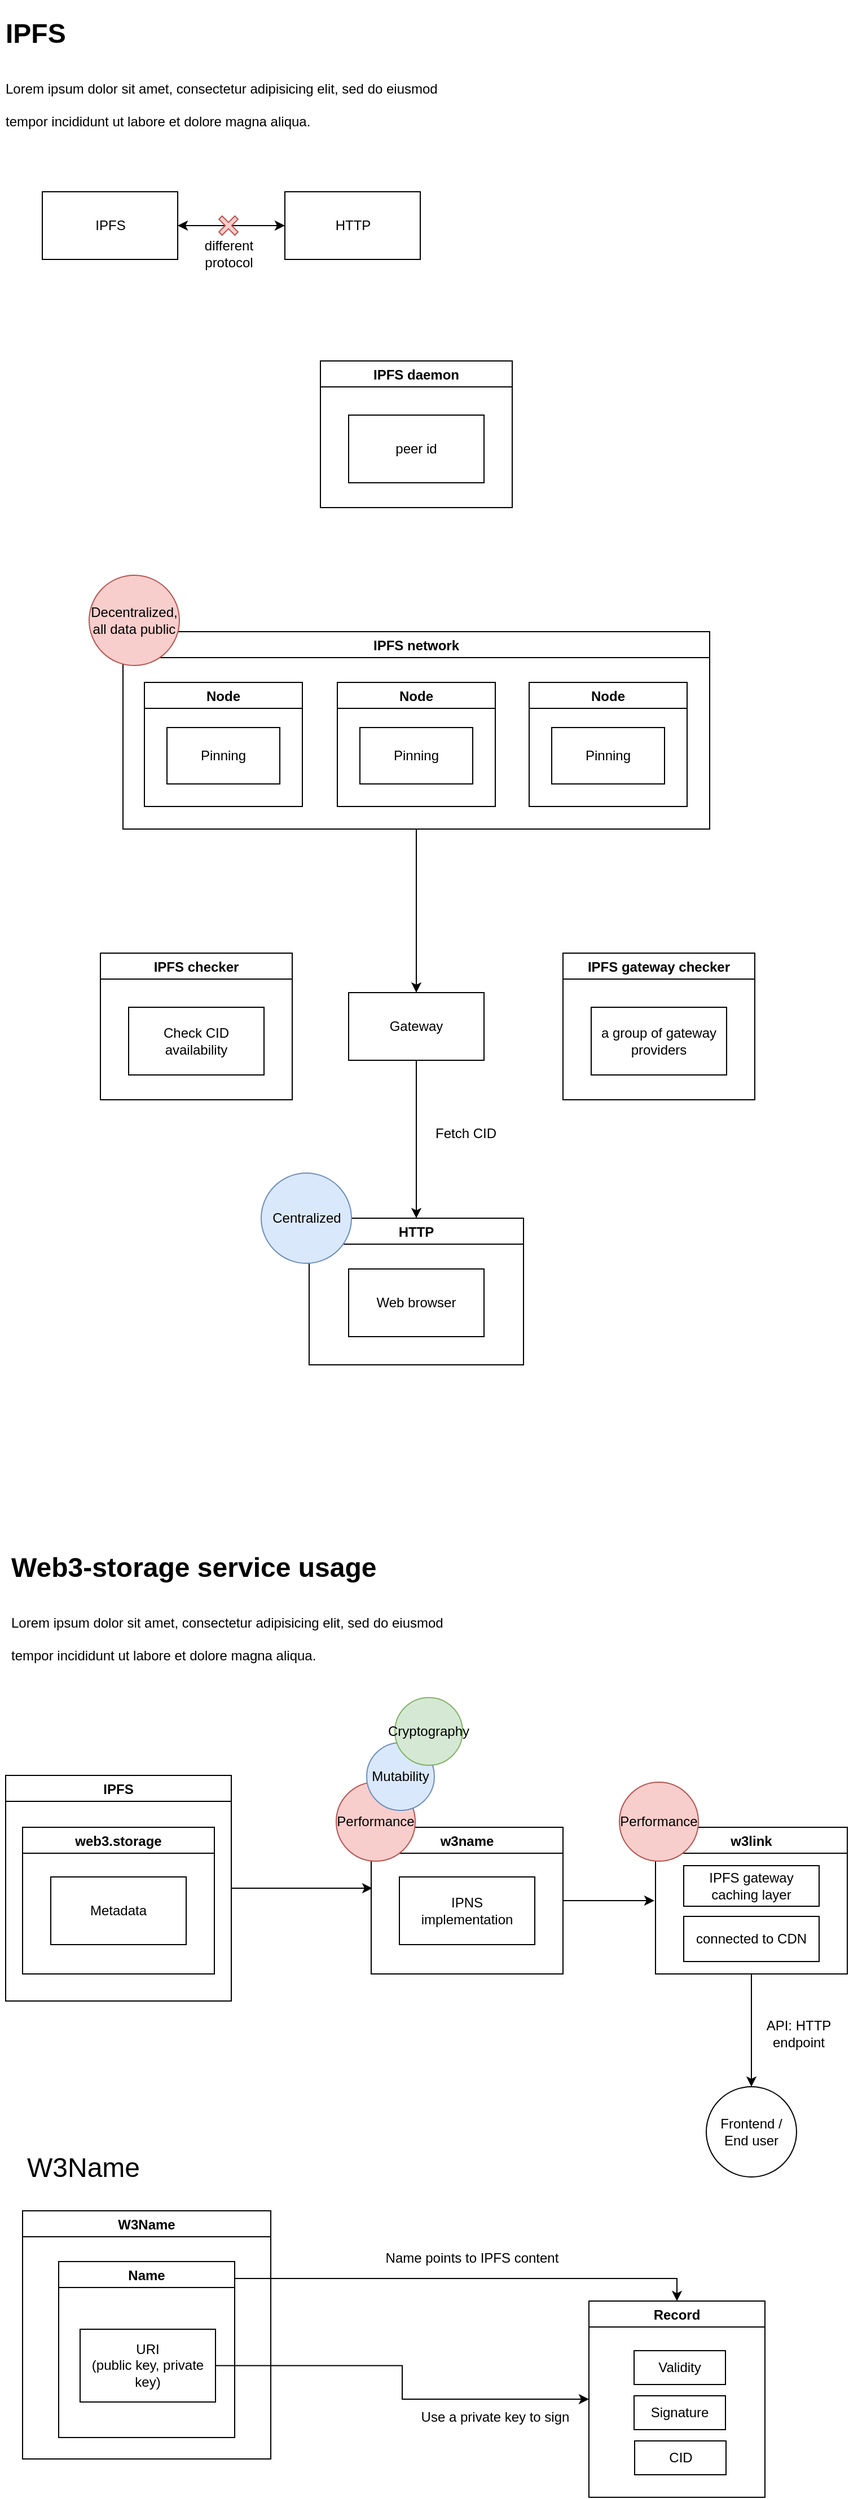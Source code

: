 <mxfile version="20.3.0" type="device"><diagram id="XFGtmGIGDxZv_TThBN2M" name="페이지-1"><mxGraphModel dx="728" dy="452" grid="1" gridSize="10" guides="1" tooltips="1" connect="1" arrows="1" fold="1" page="1" pageScale="1" pageWidth="827" pageHeight="1169" math="0" shadow="0"><root><mxCell id="0"/><mxCell id="1" parent="0"/><mxCell id="VTafEW3qZkk7vF_5u1MO-1" value="Node" style="swimlane;" parent="1" vertex="1"><mxGeometry x="168" y="635" width="140" height="110" as="geometry"/></mxCell><mxCell id="VTafEW3qZkk7vF_5u1MO-3" value="Pinning" style="rounded=0;whiteSpace=wrap;html=1;" parent="VTafEW3qZkk7vF_5u1MO-1" vertex="1"><mxGeometry x="20" y="40" width="100" height="50" as="geometry"/></mxCell><mxCell id="VTafEW3qZkk7vF_5u1MO-2" value="&lt;h1&gt;&lt;span&gt;IPFS&lt;/span&gt;&lt;/h1&gt;&lt;h1&gt;&lt;span style=&quot;font-size: 12px ; font-weight: normal&quot;&gt;Lorem ipsum dolor sit amet, consectetur adipisicing elit, sed do eiusmod tempor incididunt ut labore et dolore magna aliqua.&lt;/span&gt;&lt;br&gt;&lt;/h1&gt;" style="text;html=1;strokeColor=none;fillColor=none;spacing=5;spacingTop=-20;whiteSpace=wrap;overflow=hidden;rounded=0;" parent="1" vertex="1"><mxGeometry x="40" y="40" width="410" height="125" as="geometry"/></mxCell><mxCell id="VTafEW3qZkk7vF_5u1MO-6" value="Node" style="swimlane;" parent="1" vertex="1"><mxGeometry x="509" y="635" width="140" height="110" as="geometry"/></mxCell><mxCell id="VTafEW3qZkk7vF_5u1MO-7" value="Pinning" style="rounded=0;whiteSpace=wrap;html=1;" parent="VTafEW3qZkk7vF_5u1MO-6" vertex="1"><mxGeometry x="20" y="40" width="100" height="50" as="geometry"/></mxCell><mxCell id="VTafEW3qZkk7vF_5u1MO-14" style="edgeStyle=orthogonalEdgeStyle;rounded=0;orthogonalLoop=1;jettySize=auto;html=1;entryX=0.5;entryY=0;entryDx=0;entryDy=0;" parent="1" source="VTafEW3qZkk7vF_5u1MO-8" target="VTafEW3qZkk7vF_5u1MO-13" edge="1"><mxGeometry relative="1" as="geometry"/></mxCell><mxCell id="VTafEW3qZkk7vF_5u1MO-8" value="IPFS network" style="swimlane;" parent="1" vertex="1"><mxGeometry x="149" y="590" width="520" height="175" as="geometry"/></mxCell><mxCell id="VTafEW3qZkk7vF_5u1MO-16" value="Node" style="swimlane;" parent="VTafEW3qZkk7vF_5u1MO-8" vertex="1"><mxGeometry x="190" y="45" width="140" height="110" as="geometry"/></mxCell><mxCell id="VTafEW3qZkk7vF_5u1MO-17" value="Pinning" style="rounded=0;whiteSpace=wrap;html=1;" parent="VTafEW3qZkk7vF_5u1MO-16" vertex="1"><mxGeometry x="20" y="40" width="100" height="50" as="geometry"/></mxCell><mxCell id="VTafEW3qZkk7vF_5u1MO-18" value="Decentralized,&lt;br&gt;all data public" style="ellipse;whiteSpace=wrap;html=1;aspect=fixed;fillColor=#f8cecc;strokeColor=#b85450;" parent="VTafEW3qZkk7vF_5u1MO-8" vertex="1"><mxGeometry x="-30" y="-50" width="80" height="80" as="geometry"/></mxCell><mxCell id="VTafEW3qZkk7vF_5u1MO-9" value="HTTP" style="swimlane;" parent="1" vertex="1"><mxGeometry x="314" y="1110" width="190" height="130" as="geometry"/></mxCell><mxCell id="VTafEW3qZkk7vF_5u1MO-10" value="Web browser" style="rounded=0;whiteSpace=wrap;html=1;" parent="VTafEW3qZkk7vF_5u1MO-9" vertex="1"><mxGeometry x="35" y="45" width="120" height="60" as="geometry"/></mxCell><mxCell id="VTafEW3qZkk7vF_5u1MO-19" value="Centralized" style="ellipse;whiteSpace=wrap;html=1;aspect=fixed;fillColor=#dae8fc;strokeColor=#6c8ebf;" parent="VTafEW3qZkk7vF_5u1MO-9" vertex="1"><mxGeometry x="-42.5" y="-40" width="80" height="80" as="geometry"/></mxCell><mxCell id="VTafEW3qZkk7vF_5u1MO-15" style="edgeStyle=orthogonalEdgeStyle;rounded=0;orthogonalLoop=1;jettySize=auto;html=1;entryX=0.5;entryY=0;entryDx=0;entryDy=0;" parent="1" source="VTafEW3qZkk7vF_5u1MO-13" target="VTafEW3qZkk7vF_5u1MO-9" edge="1"><mxGeometry relative="1" as="geometry"/></mxCell><mxCell id="VTafEW3qZkk7vF_5u1MO-13" value="Gateway" style="rounded=0;whiteSpace=wrap;html=1;" parent="1" vertex="1"><mxGeometry x="349" y="910" width="120" height="60" as="geometry"/></mxCell><mxCell id="VTafEW3qZkk7vF_5u1MO-24" style="edgeStyle=orthogonalEdgeStyle;rounded=0;orthogonalLoop=1;jettySize=auto;html=1;entryX=0;entryY=0.5;entryDx=0;entryDy=0;" parent="1" source="VTafEW3qZkk7vF_5u1MO-21" target="VTafEW3qZkk7vF_5u1MO-23" edge="1"><mxGeometry relative="1" as="geometry"/></mxCell><mxCell id="VTafEW3qZkk7vF_5u1MO-21" value="IPFS" style="rounded=0;whiteSpace=wrap;html=1;" parent="1" vertex="1"><mxGeometry x="77.5" y="200" width="120" height="60" as="geometry"/></mxCell><mxCell id="VTafEW3qZkk7vF_5u1MO-25" style="edgeStyle=orthogonalEdgeStyle;rounded=0;orthogonalLoop=1;jettySize=auto;html=1;" parent="1" source="VTafEW3qZkk7vF_5u1MO-23" target="VTafEW3qZkk7vF_5u1MO-21" edge="1"><mxGeometry relative="1" as="geometry"/></mxCell><mxCell id="VTafEW3qZkk7vF_5u1MO-23" value="HTTP" style="rounded=0;whiteSpace=wrap;html=1;" parent="1" vertex="1"><mxGeometry x="292.5" y="200" width="120" height="60" as="geometry"/></mxCell><mxCell id="VTafEW3qZkk7vF_5u1MO-26" value="" style="shape=cross;whiteSpace=wrap;html=1;fillColor=#f8cecc;strokeColor=#b85450;rotation=45;" parent="1" vertex="1"><mxGeometry x="232.5" y="220" width="20" height="20" as="geometry"/></mxCell><mxCell id="VTafEW3qZkk7vF_5u1MO-27" value="different protocol" style="text;html=1;strokeColor=none;fillColor=none;align=center;verticalAlign=middle;whiteSpace=wrap;rounded=0;" parent="1" vertex="1"><mxGeometry x="212.5" y="240" width="60" height="30" as="geometry"/></mxCell><mxCell id="VTafEW3qZkk7vF_5u1MO-28" value="IPFS daemon" style="swimlane;" parent="1" vertex="1"><mxGeometry x="324" y="350" width="170" height="130" as="geometry"/></mxCell><mxCell id="VTafEW3qZkk7vF_5u1MO-29" value="peer id" style="rounded=0;whiteSpace=wrap;html=1;" parent="VTafEW3qZkk7vF_5u1MO-28" vertex="1"><mxGeometry x="25" y="48" width="120" height="60" as="geometry"/></mxCell><mxCell id="VTafEW3qZkk7vF_5u1MO-30" value="Fetch CID" style="text;html=1;strokeColor=none;fillColor=none;align=center;verticalAlign=middle;whiteSpace=wrap;rounded=0;" parent="1" vertex="1"><mxGeometry x="423" y="1020" width="60" height="30" as="geometry"/></mxCell><mxCell id="VTafEW3qZkk7vF_5u1MO-31" value="IPFS gateway checker" style="swimlane;" parent="1" vertex="1"><mxGeometry x="539" y="875" width="170" height="130" as="geometry"/></mxCell><mxCell id="VTafEW3qZkk7vF_5u1MO-32" value="a group of gateway&lt;br&gt;providers" style="rounded=0;whiteSpace=wrap;html=1;" parent="VTafEW3qZkk7vF_5u1MO-31" vertex="1"><mxGeometry x="25" y="48" width="120" height="60" as="geometry"/></mxCell><mxCell id="1ieU__AkF7MwCck4P1Qu-1" value="IPFS checker" style="swimlane;" parent="1" vertex="1"><mxGeometry x="129" y="875" width="170" height="130" as="geometry"/></mxCell><mxCell id="1ieU__AkF7MwCck4P1Qu-2" value="Check CID &lt;br&gt;availability" style="rounded=0;whiteSpace=wrap;html=1;" parent="1ieU__AkF7MwCck4P1Qu-1" vertex="1"><mxGeometry x="25" y="48" width="120" height="60" as="geometry"/></mxCell><mxCell id="l85hA2A_7UXs-d855FfF-1" value="&lt;h1&gt;Web3-storage service usage&lt;/h1&gt;&lt;h1&gt;&lt;span style=&quot;font-size: 12px ; font-weight: normal&quot;&gt;Lorem ipsum dolor sit amet, consectetur adipisicing elit, sed do eiusmod tempor incididunt ut labore et dolore magna aliqua.&lt;/span&gt;&lt;br&gt;&lt;/h1&gt;" style="text;html=1;strokeColor=none;fillColor=none;spacing=5;spacingTop=-20;whiteSpace=wrap;overflow=hidden;rounded=0;" parent="1" vertex="1"><mxGeometry x="45" y="1400" width="410" height="125" as="geometry"/></mxCell><mxCell id="l85hA2A_7UXs-d855FfF-4" value="web3.storage" style="swimlane;" parent="1" vertex="1"><mxGeometry x="60" y="1650" width="170" height="130" as="geometry"/></mxCell><mxCell id="l85hA2A_7UXs-d855FfF-11" value="Metadata" style="rounded=0;whiteSpace=wrap;html=1;" parent="l85hA2A_7UXs-d855FfF-4" vertex="1"><mxGeometry x="25" y="44" width="120" height="60" as="geometry"/></mxCell><mxCell id="l85hA2A_7UXs-d855FfF-22" style="edgeStyle=orthogonalEdgeStyle;rounded=0;orthogonalLoop=1;jettySize=auto;html=1;" parent="1" source="l85hA2A_7UXs-d855FfF-12" edge="1"><mxGeometry relative="1" as="geometry"><mxPoint x="620" y="1715" as="targetPoint"/></mxGeometry></mxCell><mxCell id="l85hA2A_7UXs-d855FfF-12" value="w3name" style="swimlane;" parent="1" vertex="1"><mxGeometry x="369" y="1650" width="170" height="130" as="geometry"/></mxCell><mxCell id="l85hA2A_7UXs-d855FfF-10" value="IPNS&lt;br&gt;implementation" style="rounded=0;whiteSpace=wrap;html=1;" parent="l85hA2A_7UXs-d855FfF-12" vertex="1"><mxGeometry x="25" y="44" width="120" height="60" as="geometry"/></mxCell><mxCell id="l85hA2A_7UXs-d855FfF-19" value="Performance" style="ellipse;whiteSpace=wrap;html=1;aspect=fixed;fillColor=#f8cecc;strokeColor=#b85450;" parent="l85hA2A_7UXs-d855FfF-12" vertex="1"><mxGeometry x="-31" y="-40" width="70" height="70" as="geometry"/></mxCell><mxCell id="l85hA2A_7UXs-d855FfF-27" style="edgeStyle=orthogonalEdgeStyle;rounded=0;orthogonalLoop=1;jettySize=auto;html=1;" parent="1" source="l85hA2A_7UXs-d855FfF-13" target="l85hA2A_7UXs-d855FfF-25" edge="1"><mxGeometry relative="1" as="geometry"/></mxCell><mxCell id="l85hA2A_7UXs-d855FfF-13" value="w3link" style="swimlane;" parent="1" vertex="1"><mxGeometry x="621" y="1650" width="170" height="130" as="geometry"/></mxCell><mxCell id="l85hA2A_7UXs-d855FfF-7" value="IPFS gateway caching layer" style="rounded=0;whiteSpace=wrap;html=1;" parent="l85hA2A_7UXs-d855FfF-13" vertex="1"><mxGeometry x="25" y="34" width="120" height="36" as="geometry"/></mxCell><mxCell id="l85hA2A_7UXs-d855FfF-29" value="connected to CDN" style="rounded=0;whiteSpace=wrap;html=1;" parent="l85hA2A_7UXs-d855FfF-13" vertex="1"><mxGeometry x="25" y="79" width="120" height="40" as="geometry"/></mxCell><mxCell id="l85hA2A_7UXs-d855FfF-21" style="edgeStyle=orthogonalEdgeStyle;rounded=0;orthogonalLoop=1;jettySize=auto;html=1;" parent="1" source="l85hA2A_7UXs-d855FfF-14" edge="1"><mxGeometry relative="1" as="geometry"><mxPoint x="370" y="1704" as="targetPoint"/></mxGeometry></mxCell><mxCell id="l85hA2A_7UXs-d855FfF-14" value="IPFS" style="swimlane;" parent="1" vertex="1"><mxGeometry x="45" y="1604" width="200" height="200" as="geometry"/></mxCell><mxCell id="l85hA2A_7UXs-d855FfF-18" value="API: HTTP endpoint" style="text;html=1;strokeColor=none;fillColor=none;align=center;verticalAlign=middle;whiteSpace=wrap;rounded=0;" parent="1" vertex="1"><mxGeometry x="718" y="1818" width="60" height="30" as="geometry"/></mxCell><mxCell id="l85hA2A_7UXs-d855FfF-20" value="Performance" style="ellipse;whiteSpace=wrap;html=1;aspect=fixed;fillColor=#f8cecc;strokeColor=#b85450;" parent="1" vertex="1"><mxGeometry x="589" y="1610" width="70" height="70" as="geometry"/></mxCell><mxCell id="l85hA2A_7UXs-d855FfF-23" value="Mutability" style="ellipse;whiteSpace=wrap;html=1;aspect=fixed;fillColor=#dae8fc;strokeColor=#6c8ebf;" parent="1" vertex="1"><mxGeometry x="365" y="1575" width="60" height="60" as="geometry"/></mxCell><mxCell id="l85hA2A_7UXs-d855FfF-24" value="Cryptography" style="ellipse;whiteSpace=wrap;html=1;aspect=fixed;fillColor=#d5e8d4;strokeColor=#82b366;" parent="1" vertex="1"><mxGeometry x="390" y="1535" width="60" height="60" as="geometry"/></mxCell><mxCell id="l85hA2A_7UXs-d855FfF-25" value="Frontend / End user" style="ellipse;whiteSpace=wrap;html=1;aspect=fixed;" parent="1" vertex="1"><mxGeometry x="666" y="1880" width="80" height="80" as="geometry"/></mxCell><mxCell id="l85hA2A_7UXs-d855FfF-28" value="W3Name" style="swimlane;" parent="1" vertex="1"><mxGeometry x="60" y="1990" width="220" height="220" as="geometry"/></mxCell><mxCell id="UyZthQKYiJ_xA3yOclTh-5" value="Name" style="swimlane;" vertex="1" parent="l85hA2A_7UXs-d855FfF-28"><mxGeometry x="32" y="45" width="156" height="156" as="geometry"/></mxCell><mxCell id="UyZthQKYiJ_xA3yOclTh-6" value="URI&lt;br&gt;(public key, private key)" style="rounded=0;whiteSpace=wrap;html=1;" vertex="1" parent="UyZthQKYiJ_xA3yOclTh-5"><mxGeometry x="19" y="60" width="120" height="64.5" as="geometry"/></mxCell><mxCell id="UyZthQKYiJ_xA3yOclTh-3" value="Record" style="swimlane;" vertex="1" parent="1"><mxGeometry x="562" y="2070" width="156" height="174" as="geometry"/></mxCell><mxCell id="UyZthQKYiJ_xA3yOclTh-4" value="Validity" style="rounded=0;whiteSpace=wrap;html=1;" vertex="1" parent="UyZthQKYiJ_xA3yOclTh-3"><mxGeometry x="40" y="44" width="81" height="30" as="geometry"/></mxCell><mxCell id="UyZthQKYiJ_xA3yOclTh-9" value="Signature" style="rounded=0;whiteSpace=wrap;html=1;" vertex="1" parent="UyZthQKYiJ_xA3yOclTh-3"><mxGeometry x="40" y="84" width="81" height="30" as="geometry"/></mxCell><mxCell id="UyZthQKYiJ_xA3yOclTh-10" value="CID" style="rounded=0;whiteSpace=wrap;html=1;" vertex="1" parent="UyZthQKYiJ_xA3yOclTh-3"><mxGeometry x="40.5" y="124" width="81" height="30" as="geometry"/></mxCell><mxCell id="UyZthQKYiJ_xA3yOclTh-8" value="&lt;font style=&quot;font-size: 24px;&quot;&gt;W3Name&lt;/font&gt;" style="text;html=1;strokeColor=none;fillColor=none;align=center;verticalAlign=middle;whiteSpace=wrap;rounded=0;" vertex="1" parent="1"><mxGeometry x="54.5" y="1932" width="117.5" height="40" as="geometry"/></mxCell><mxCell id="UyZthQKYiJ_xA3yOclTh-11" value="&lt;font style=&quot;font-size: 12px;&quot;&gt;Use a private key to sign&lt;/font&gt;" style="text;html=1;strokeColor=none;fillColor=none;align=center;verticalAlign=middle;whiteSpace=wrap;rounded=0;fontSize=24;" vertex="1" parent="1"><mxGeometry x="389" y="2154" width="180" height="30" as="geometry"/></mxCell><mxCell id="UyZthQKYiJ_xA3yOclTh-14" style="edgeStyle=orthogonalEdgeStyle;rounded=0;orthogonalLoop=1;jettySize=auto;html=1;entryX=0.5;entryY=0;entryDx=0;entryDy=0;fontSize=12;" edge="1" parent="1" source="UyZthQKYiJ_xA3yOclTh-5" target="UyZthQKYiJ_xA3yOclTh-3"><mxGeometry relative="1" as="geometry"><Array as="points"><mxPoint x="640" y="2050"/></Array></mxGeometry></mxCell><mxCell id="UyZthQKYiJ_xA3yOclTh-15" value="&lt;font style=&quot;font-size: 12px;&quot;&gt;Name points to IPFS content&lt;/font&gt;" style="text;html=1;strokeColor=none;fillColor=none;align=center;verticalAlign=middle;whiteSpace=wrap;rounded=0;fontSize=24;" vertex="1" parent="1"><mxGeometry x="377" y="2013" width="163" height="30" as="geometry"/></mxCell><mxCell id="UyZthQKYiJ_xA3yOclTh-16" style="edgeStyle=orthogonalEdgeStyle;rounded=0;orthogonalLoop=1;jettySize=auto;html=1;entryX=0;entryY=0.5;entryDx=0;entryDy=0;fontSize=12;" edge="1" parent="1" source="UyZthQKYiJ_xA3yOclTh-6" target="UyZthQKYiJ_xA3yOclTh-3"><mxGeometry relative="1" as="geometry"/></mxCell></root></mxGraphModel></diagram></mxfile>